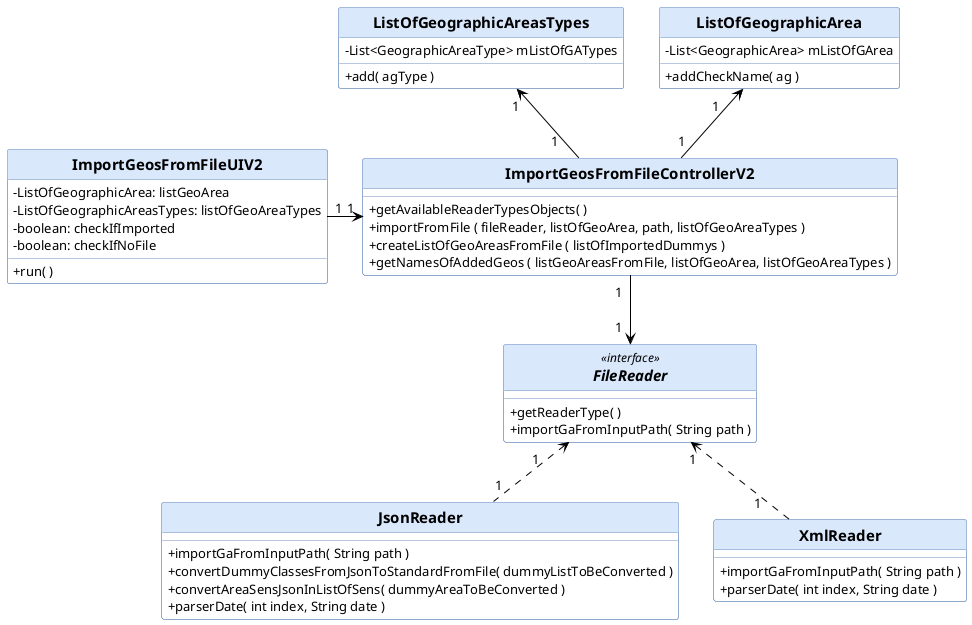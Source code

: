 @startuml


skinparam class {
	BackgroundColor White
	ArrowColor Black
	BorderColor Black
	FontSize 16

}

skinparam stereotypeCBackgroundColor White

skinparam classAttributeIconSize 0

skinparam classAttributeFontSize 13

skinparam shadowing false

skinparam defaultFontName Segoe UI

skinparam Class {
    HeaderBackgroundColor #DAE8FC
	ArrowColor Black
	BorderColor 6C8EBF
	FontSize 15
	FontColor Black
	style Frame
	FontStyle bold
	FontName Arial Rounded MT Bold
}

hide circle

class ImportGeosFromFileUIV2
class ImportGeosFromFileControllerV2
interface FileReader
class JsonReader
class XmlReader
class ListOfGeographicArea
class ListOfGeographicAreasTypes

ImportGeosFromFileControllerV2 "1  " --> "1  " FileReader

ImportGeosFromFileControllerV2 "1 " -up-> "1     " ListOfGeographicArea

ImportGeosFromFileControllerV2 "1    " -up-> "1 " ListOfGeographicAreasTypes


FileReader "1      " <.. "1" JsonReader
FileReader "1 " <.. "1     " XmlReader

ImportGeosFromFileUIV2 "1" -> "1" ImportGeosFromFileControllerV2



ImportGeosFromFileUIV2 : -ListOfGeographicArea: listGeoArea
ImportGeosFromFileUIV2 : -ListOfGeographicAreasTypes: listOfGeoAreaTypes
ImportGeosFromFileUIV2 : -boolean: checkIfImported
ImportGeosFromFileUIV2 : -boolean: checkIfNoFile
ImportGeosFromFileUIV2 : +run( )


interface FileReader <<interface>> {
+ getReaderType( )
+ importGaFromInputPath( String path )
}

ImportGeosFromFileControllerV2 : + getAvailableReaderTypesObjects( )
ImportGeosFromFileControllerV2 : + importFromFile ( fileReader, listOfGeoArea, path, listOfGeoAreaTypes )
ImportGeosFromFileControllerV2 : + createListOfGeoAreasFromFile ( listOfImportedDummys )
ImportGeosFromFileControllerV2 : + getNamesOfAddedGeos ( listGeoAreasFromFile, listOfGeoArea, listOfGeoAreaTypes )

JsonReader : + importGaFromInputPath( String path )
JsonReader : + convertDummyClassesFromJsonToStandardFromFile( dummyListToBeConverted )
JsonReader : + convertAreaSensJsonInListOfSens( dummyAreaToBeConverted )
JsonReader : + parserDate( int index, String date )

XmlReader : + importGaFromInputPath( String path )
XmlReader : + parserDate( int index, String date )

ListOfGeographicArea : - List<GeographicArea> mListOfGArea
ListOfGeographicArea : + addCheckName( ag )

ListOfGeographicAreasTypes : - List<GeographicAreaType> mListOfGATypes
ListOfGeographicAreasTypes : + add( agType )
@enduml